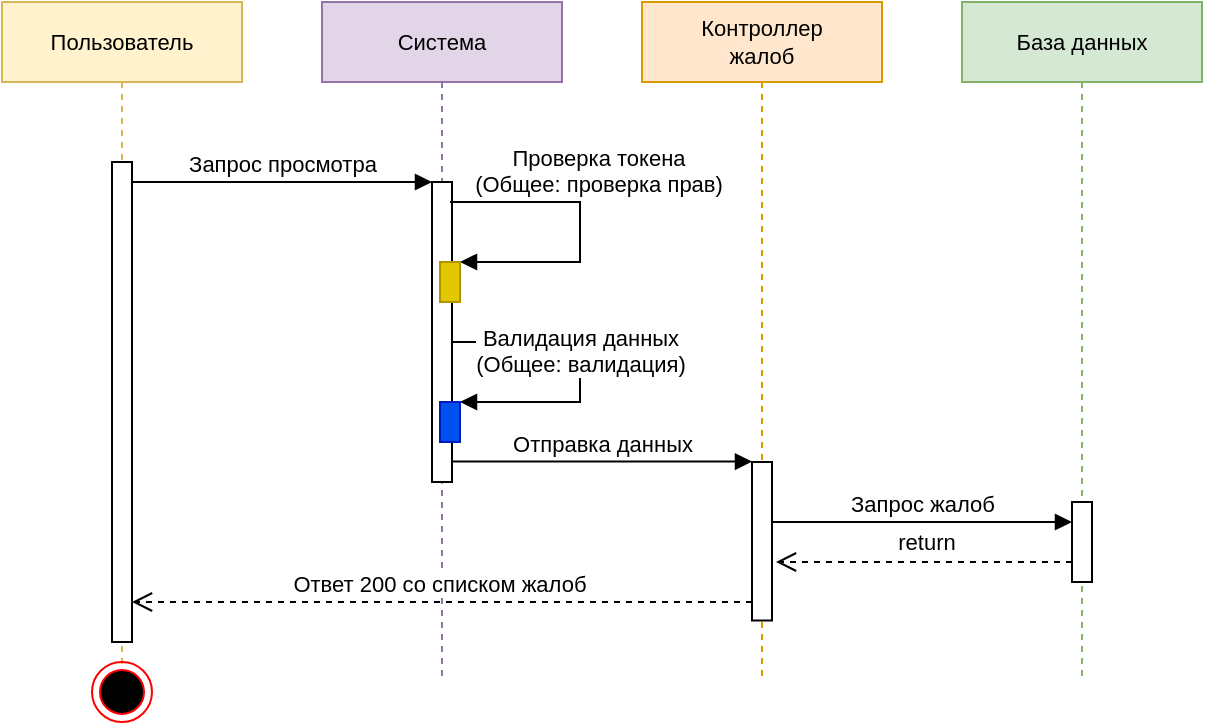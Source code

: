 <mxfile version="24.7.8" pages="3">
  <diagram name="Просмотр списка" id="WLpER7HhtPFDGSR4b99s">
    <mxGraphModel dx="915" dy="823" grid="1" gridSize="10" guides="1" tooltips="1" connect="1" arrows="1" fold="1" page="1" pageScale="1" pageWidth="827" pageHeight="1169" math="0" shadow="0">
      <root>
        <mxCell id="0" />
        <mxCell id="1" parent="0" />
        <mxCell id="6CfevL401TpcAi5JXh_l-1" value="Пользователь" style="shape=umlLifeline;perimeter=lifelinePerimeter;whiteSpace=wrap;html=1;container=1;collapsible=0;recursiveResize=0;outlineConnect=0;labelBackgroundColor=none;strokeColor=#d6b656;fontFamily=Helvetica;fontSize=11;fillColor=#fff2cc;" vertex="1" parent="1">
          <mxGeometry x="80" y="40" width="120" height="340" as="geometry" />
        </mxCell>
        <mxCell id="6CfevL401TpcAi5JXh_l-2" value="" style="html=1;points=[];perimeter=orthogonalPerimeter;labelBackgroundColor=none;strokeColor=#000000;fontFamily=Helvetica;fontSize=11;fontColor=default;fillColor=default;" vertex="1" parent="6CfevL401TpcAi5JXh_l-1">
          <mxGeometry x="55" y="80" width="10" height="240" as="geometry" />
        </mxCell>
        <mxCell id="6CfevL401TpcAi5JXh_l-4" value="Система" style="shape=umlLifeline;perimeter=lifelinePerimeter;whiteSpace=wrap;html=1;container=1;collapsible=0;recursiveResize=0;outlineConnect=0;labelBackgroundColor=none;strokeColor=#9673a6;fontFamily=Helvetica;fontSize=11;fillColor=#e1d5e7;" vertex="1" parent="1">
          <mxGeometry x="240" y="40" width="120" height="340" as="geometry" />
        </mxCell>
        <mxCell id="6CfevL401TpcAi5JXh_l-5" value="Валидация данных&lt;br&gt;(Общее: валидация)" style="html=1;verticalAlign=bottom;endArrow=block;rounded=0;labelBackgroundColor=default;strokeColor=default;fontFamily=Helvetica;fontSize=11;fontColor=default;shape=connector;curved=0;" edge="1" parent="6CfevL401TpcAi5JXh_l-4" target="6CfevL401TpcAi5JXh_l-7">
          <mxGeometry x="0.097" width="80" relative="1" as="geometry">
            <mxPoint x="64" y="170" as="sourcePoint" />
            <mxPoint x="129" y="220" as="targetPoint" />
            <Array as="points">
              <mxPoint x="129" y="170" />
              <mxPoint x="129" y="200" />
              <mxPoint x="99" y="200" />
            </Array>
            <mxPoint as="offset" />
          </mxGeometry>
        </mxCell>
        <mxCell id="6CfevL401TpcAi5JXh_l-6" value="" style="html=1;points=[];perimeter=orthogonalPerimeter;labelBackgroundColor=none;strokeColor=#000000;fontFamily=Helvetica;fontSize=11;fontColor=default;fillColor=default;" vertex="1" parent="6CfevL401TpcAi5JXh_l-4">
          <mxGeometry x="55" y="90" width="10" height="150" as="geometry" />
        </mxCell>
        <mxCell id="6CfevL401TpcAi5JXh_l-7" value="" style="html=1;points=[];perimeter=orthogonalPerimeter;labelBackgroundColor=none;strokeColor=#001DBC;fontFamily=Helvetica;fontSize=11;fontColor=#ffffff;fillColor=#0050ef;" vertex="1" parent="6CfevL401TpcAi5JXh_l-4">
          <mxGeometry x="59" y="200" width="10" height="20" as="geometry" />
        </mxCell>
        <mxCell id="6CfevL401TpcAi5JXh_l-15" value="Проверка токена&lt;br&gt;(Общее: проверка прав)" style="html=1;verticalAlign=bottom;endArrow=block;rounded=0;labelBackgroundColor=default;strokeColor=default;fontFamily=Helvetica;fontSize=11;fontColor=default;shape=connector;curved=0;" edge="1" parent="6CfevL401TpcAi5JXh_l-4" target="6CfevL401TpcAi5JXh_l-16">
          <mxGeometry x="-0.161" y="9" width="80" relative="1" as="geometry">
            <mxPoint x="64" y="100" as="sourcePoint" />
            <mxPoint x="129" y="150" as="targetPoint" />
            <Array as="points">
              <mxPoint x="129" y="100" />
              <mxPoint x="129" y="130" />
              <mxPoint x="99" y="130" />
            </Array>
            <mxPoint as="offset" />
          </mxGeometry>
        </mxCell>
        <mxCell id="6CfevL401TpcAi5JXh_l-16" value="" style="html=1;points=[];perimeter=orthogonalPerimeter;labelBackgroundColor=none;strokeColor=#B09500;fontFamily=Helvetica;fontSize=11;fontColor=#000000;fillColor=#e3c800;" vertex="1" parent="6CfevL401TpcAi5JXh_l-4">
          <mxGeometry x="59" y="130" width="10" height="20" as="geometry" />
        </mxCell>
        <mxCell id="6CfevL401TpcAi5JXh_l-8" value="Отправка данных" style="html=1;verticalAlign=bottom;endArrow=block;rounded=0;labelBackgroundColor=default;strokeColor=default;fontFamily=Helvetica;fontSize=11;fontColor=default;shape=connector;curved=0;" edge="1" parent="6CfevL401TpcAi5JXh_l-4">
          <mxGeometry x="0.003" width="80" relative="1" as="geometry">
            <mxPoint x="65" y="229.76" as="sourcePoint" />
            <mxPoint x="215" y="229.76" as="targetPoint" />
            <Array as="points">
              <mxPoint x="140" y="229.76" />
            </Array>
            <mxPoint as="offset" />
          </mxGeometry>
        </mxCell>
        <mxCell id="6CfevL401TpcAi5JXh_l-9" value="Запрос просмотра" style="html=1;verticalAlign=bottom;endArrow=block;rounded=0;labelBackgroundColor=default;strokeColor=default;fontFamily=Helvetica;fontSize=11;fontColor=default;shape=connector;curved=0;" edge="1" parent="1" source="6CfevL401TpcAi5JXh_l-2" target="6CfevL401TpcAi5JXh_l-6">
          <mxGeometry x="0.003" width="80" relative="1" as="geometry">
            <mxPoint x="140" y="140" as="sourcePoint" />
            <mxPoint x="220" y="140" as="targetPoint" />
            <Array as="points">
              <mxPoint x="220" y="130" />
            </Array>
            <mxPoint as="offset" />
          </mxGeometry>
        </mxCell>
        <mxCell id="6CfevL401TpcAi5JXh_l-10" value="Контроллер&lt;div&gt;жалоб&lt;/div&gt;" style="shape=umlLifeline;perimeter=lifelinePerimeter;whiteSpace=wrap;html=1;container=1;collapsible=0;recursiveResize=0;outlineConnect=0;labelBackgroundColor=none;strokeColor=#d79b00;fontFamily=Helvetica;fontSize=11;fillColor=#ffe6cc;" vertex="1" parent="1">
          <mxGeometry x="400" y="40" width="120" height="340" as="geometry" />
        </mxCell>
        <mxCell id="6CfevL401TpcAi5JXh_l-11" value="" style="html=1;points=[];perimeter=orthogonalPerimeter;labelBackgroundColor=none;strokeColor=#000000;fontFamily=Helvetica;fontSize=11;fontColor=default;fillColor=default;" vertex="1" parent="6CfevL401TpcAi5JXh_l-10">
          <mxGeometry x="55" y="230" width="10" height="79.25" as="geometry" />
        </mxCell>
        <mxCell id="6CfevL401TpcAi5JXh_l-14" value="Ответ 200 со списком жалоб&amp;nbsp;" style="html=1;verticalAlign=bottom;endArrow=open;dashed=1;endSize=8;rounded=0;labelBackgroundColor=default;strokeColor=default;fontFamily=Helvetica;fontSize=11;fontColor=default;shape=connector;curved=0;" edge="1" parent="6CfevL401TpcAi5JXh_l-10">
          <mxGeometry x="0.002" relative="1" as="geometry">
            <mxPoint x="55" y="300" as="sourcePoint" />
            <mxPoint x="-255" y="300" as="targetPoint" />
            <Array as="points">
              <mxPoint x="-60" y="300" />
            </Array>
            <mxPoint as="offset" />
          </mxGeometry>
        </mxCell>
        <mxCell id="6CfevL401TpcAi5JXh_l-3" value="" style="ellipse;html=1;shape=endState;fillColor=#000000;strokeColor=#ff0000;labelBackgroundColor=none;fontFamily=Helvetica;fontSize=11;fontColor=default;" vertex="1" parent="1">
          <mxGeometry x="125" y="370" width="30" height="30" as="geometry" />
        </mxCell>
        <mxCell id="6CfevL401TpcAi5JXh_l-17" value="База данных" style="shape=umlLifeline;perimeter=lifelinePerimeter;whiteSpace=wrap;html=1;container=1;collapsible=0;recursiveResize=0;outlineConnect=0;labelBackgroundColor=none;strokeColor=#82b366;fontFamily=Helvetica;fontSize=11;fillColor=#d5e8d4;" vertex="1" parent="1">
          <mxGeometry x="560" y="40" width="120" height="340" as="geometry" />
        </mxCell>
        <mxCell id="6CfevL401TpcAi5JXh_l-18" value="" style="html=1;points=[];perimeter=orthogonalPerimeter;labelBackgroundColor=none;strokeColor=#000000;fontFamily=Helvetica;fontSize=11;fontColor=default;fillColor=default;" vertex="1" parent="6CfevL401TpcAi5JXh_l-17">
          <mxGeometry x="55" y="250" width="10" height="40" as="geometry" />
        </mxCell>
        <mxCell id="6CfevL401TpcAi5JXh_l-19" value="" style="html=1;verticalAlign=bottom;endArrow=open;dashed=1;endSize=8;rounded=0;labelBackgroundColor=default;strokeColor=default;fontFamily=Helvetica;fontSize=11;fontColor=default;shape=connector;curved=0;" edge="1" parent="6CfevL401TpcAi5JXh_l-17">
          <mxGeometry x="0.002" relative="1" as="geometry">
            <mxPoint x="55" y="280" as="sourcePoint" />
            <mxPoint x="-93" y="280" as="targetPoint" />
            <Array as="points">
              <mxPoint x="-40" y="280" />
              <mxPoint x="-60" y="280" />
            </Array>
            <mxPoint as="offset" />
          </mxGeometry>
        </mxCell>
        <mxCell id="6CfevL401TpcAi5JXh_l-20" value="return" style="edgeLabel;html=1;align=center;verticalAlign=middle;resizable=0;points=[];fontFamily=Helvetica;fontSize=11;fontColor=default;labelBackgroundColor=default;" vertex="1" connectable="0" parent="6CfevL401TpcAi5JXh_l-19">
          <mxGeometry x="-0.095" relative="1" as="geometry">
            <mxPoint x="-6" y="-10" as="offset" />
          </mxGeometry>
        </mxCell>
        <mxCell id="6CfevL401TpcAi5JXh_l-21" value="Запрос жалоб" style="html=1;verticalAlign=bottom;endArrow=block;rounded=0;labelBackgroundColor=default;strokeColor=default;fontFamily=Helvetica;fontSize=11;fontColor=default;shape=connector;curved=0;" edge="1" parent="6CfevL401TpcAi5JXh_l-17">
          <mxGeometry x="0.003" width="80" relative="1" as="geometry">
            <mxPoint x="-95" y="260" as="sourcePoint" />
            <mxPoint x="55" y="260" as="targetPoint" />
            <Array as="points" />
            <mxPoint as="offset" />
          </mxGeometry>
        </mxCell>
      </root>
    </mxGraphModel>
  </diagram>
  <diagram id="QWwD9rlb6Z4XcuM7Vq__" name="Создание">
    <mxGraphModel dx="1098" dy="988" grid="1" gridSize="10" guides="1" tooltips="1" connect="1" arrows="1" fold="1" page="1" pageScale="1" pageWidth="827" pageHeight="1169" math="0" shadow="0">
      <root>
        <mxCell id="0" />
        <mxCell id="1" parent="0" />
        <mxCell id="SdUugt3zzsbX-1ndWF5b-1" value="Система" style="shape=umlLifeline;perimeter=lifelinePerimeter;whiteSpace=wrap;html=1;container=1;collapsible=0;recursiveResize=0;outlineConnect=0;labelBackgroundColor=none;strokeColor=#9673a6;fontFamily=Helvetica;fontSize=11;fillColor=#e1d5e7;" vertex="1" parent="1">
          <mxGeometry x="200" y="40" width="120" height="350" as="geometry" />
        </mxCell>
        <mxCell id="SdUugt3zzsbX-1ndWF5b-2" value="Валидация данных&lt;br&gt;(Общее: валидация)" style="html=1;verticalAlign=bottom;endArrow=block;rounded=0;labelBackgroundColor=default;strokeColor=default;fontFamily=Helvetica;fontSize=11;fontColor=default;shape=connector;curved=0;" edge="1" parent="SdUugt3zzsbX-1ndWF5b-1" target="SdUugt3zzsbX-1ndWF5b-4">
          <mxGeometry x="0.097" width="80" relative="1" as="geometry">
            <mxPoint x="65" y="184" as="sourcePoint" />
            <mxPoint x="130" y="234" as="targetPoint" />
            <Array as="points">
              <mxPoint x="130" y="184" />
              <mxPoint x="130" y="214" />
              <mxPoint x="100" y="214" />
            </Array>
            <mxPoint as="offset" />
          </mxGeometry>
        </mxCell>
        <mxCell id="SdUugt3zzsbX-1ndWF5b-3" value="" style="html=1;points=[];perimeter=orthogonalPerimeter;labelBackgroundColor=none;strokeColor=#000000;fontFamily=Helvetica;fontSize=11;fontColor=default;fillColor=default;" vertex="1" parent="SdUugt3zzsbX-1ndWF5b-1">
          <mxGeometry x="55" y="90" width="10" height="180" as="geometry" />
        </mxCell>
        <mxCell id="SdUugt3zzsbX-1ndWF5b-4" value="" style="html=1;points=[];perimeter=orthogonalPerimeter;labelBackgroundColor=none;strokeColor=#001DBC;fontFamily=Helvetica;fontSize=11;fontColor=#ffffff;fillColor=#0050ef;" vertex="1" parent="SdUugt3zzsbX-1ndWF5b-1">
          <mxGeometry x="60" y="214" width="10" height="20" as="geometry" />
        </mxCell>
        <mxCell id="SdUugt3zzsbX-1ndWF5b-5" value="" style="html=1;points=[];perimeter=orthogonalPerimeter;labelBackgroundColor=none;strokeColor=#B09500;fontFamily=Helvetica;fontSize=11;fontColor=#000000;fillColor=#e3c800;" vertex="1" parent="SdUugt3zzsbX-1ndWF5b-1">
          <mxGeometry x="60" y="140" width="10" height="20" as="geometry" />
        </mxCell>
        <mxCell id="SdUugt3zzsbX-1ndWF5b-6" value="Проверка токена&lt;br&gt;(Общее: проверка прав)" style="html=1;verticalAlign=bottom;endArrow=block;rounded=0;labelBackgroundColor=default;strokeColor=default;fontFamily=Helvetica;fontSize=11;fontColor=default;shape=connector;curved=0;" edge="1" parent="SdUugt3zzsbX-1ndWF5b-1" target="SdUugt3zzsbX-1ndWF5b-5">
          <mxGeometry x="-0.161" y="10" width="80" relative="1" as="geometry">
            <mxPoint x="65" y="110" as="sourcePoint" />
            <mxPoint x="130" y="160" as="targetPoint" />
            <Array as="points">
              <mxPoint x="130" y="110" />
              <mxPoint x="130" y="140" />
              <mxPoint x="100" y="140" />
            </Array>
            <mxPoint x="10" y="10" as="offset" />
          </mxGeometry>
        </mxCell>
        <mxCell id="SdUugt3zzsbX-1ndWF5b-7" value="Пользователь" style="shape=umlLifeline;perimeter=lifelinePerimeter;whiteSpace=wrap;html=1;container=1;collapsible=0;recursiveResize=0;outlineConnect=0;labelBackgroundColor=none;strokeColor=#d6b656;fontFamily=Helvetica;fontSize=11;fillColor=#fff2cc;" vertex="1" parent="1">
          <mxGeometry x="40" y="40" width="120" height="350" as="geometry" />
        </mxCell>
        <mxCell id="SdUugt3zzsbX-1ndWF5b-8" value="" style="html=1;points=[];perimeter=orthogonalPerimeter;labelBackgroundColor=none;strokeColor=#000000;fontFamily=Helvetica;fontSize=11;fontColor=default;fillColor=default;" vertex="1" parent="SdUugt3zzsbX-1ndWF5b-7">
          <mxGeometry x="55" y="80" width="10" height="250" as="geometry" />
        </mxCell>
        <mxCell id="SdUugt3zzsbX-1ndWF5b-9" value="" style="ellipse;html=1;shape=endState;fillColor=#000000;strokeColor=#ff0000;labelBackgroundColor=none;fontFamily=Helvetica;fontSize=11;fontColor=default;" vertex="1" parent="SdUugt3zzsbX-1ndWF5b-7">
          <mxGeometry x="45" y="340" width="30" height="30" as="geometry" />
        </mxCell>
        <mxCell id="SdUugt3zzsbX-1ndWF5b-10" value="Запрос создания" style="html=1;verticalAlign=bottom;endArrow=block;rounded=0;labelBackgroundColor=default;strokeColor=default;fontFamily=Helvetica;fontSize=11;fontColor=default;shape=connector;curved=0;" edge="1" parent="1" source="SdUugt3zzsbX-1ndWF5b-8" target="SdUugt3zzsbX-1ndWF5b-3">
          <mxGeometry x="0.003" width="80" relative="1" as="geometry">
            <mxPoint x="100" y="140" as="sourcePoint" />
            <mxPoint x="180" y="140" as="targetPoint" />
            <Array as="points">
              <mxPoint x="180" y="130" />
            </Array>
            <mxPoint as="offset" />
          </mxGeometry>
        </mxCell>
        <mxCell id="SdUugt3zzsbX-1ndWF5b-11" value="Контроллер&lt;div&gt;жалоб&lt;/div&gt;" style="shape=umlLifeline;perimeter=lifelinePerimeter;whiteSpace=wrap;html=1;container=1;collapsible=0;recursiveResize=0;outlineConnect=0;labelBackgroundColor=none;strokeColor=#d79b00;fontFamily=Helvetica;fontSize=11;fillColor=#ffe6cc;" vertex="1" parent="1">
          <mxGeometry x="360" y="40" width="120" height="350" as="geometry" />
        </mxCell>
        <mxCell id="SdUugt3zzsbX-1ndWF5b-12" value="" style="html=1;points=[];perimeter=orthogonalPerimeter;labelBackgroundColor=none;strokeColor=#000000;fontFamily=Helvetica;fontSize=11;fontColor=default;fillColor=default;" vertex="1" parent="SdUugt3zzsbX-1ndWF5b-11">
          <mxGeometry x="55" y="260" width="10" height="60" as="geometry" />
        </mxCell>
        <mxCell id="SdUugt3zzsbX-1ndWF5b-13" value="Отправка данных" style="html=1;verticalAlign=bottom;endArrow=block;rounded=0;labelBackgroundColor=default;strokeColor=default;fontFamily=Helvetica;fontSize=11;fontColor=default;shape=connector;curved=0;" edge="1" parent="SdUugt3zzsbX-1ndWF5b-11">
          <mxGeometry x="0.003" width="80" relative="1" as="geometry">
            <mxPoint x="-95" y="260" as="sourcePoint" />
            <mxPoint x="55" y="260" as="targetPoint" />
            <Array as="points">
              <mxPoint x="-20" y="260" />
            </Array>
            <mxPoint as="offset" />
          </mxGeometry>
        </mxCell>
        <mxCell id="SdUugt3zzsbX-1ndWF5b-14" value="База данных" style="shape=umlLifeline;perimeter=lifelinePerimeter;whiteSpace=wrap;html=1;container=1;collapsible=0;recursiveResize=0;outlineConnect=0;labelBackgroundColor=none;strokeColor=#82b366;fontFamily=Helvetica;fontSize=11;fillColor=#d5e8d4;" vertex="1" parent="1">
          <mxGeometry x="520" y="40" width="120" height="350" as="geometry" />
        </mxCell>
        <mxCell id="SdUugt3zzsbX-1ndWF5b-15" value="" style="html=1;points=[];perimeter=orthogonalPerimeter;labelBackgroundColor=none;strokeColor=#000000;fontFamily=Helvetica;fontSize=11;fontColor=default;fillColor=default;" vertex="1" parent="SdUugt3zzsbX-1ndWF5b-14">
          <mxGeometry x="55" y="270" width="10" height="30" as="geometry" />
        </mxCell>
        <mxCell id="SdUugt3zzsbX-1ndWF5b-16" value="return" style="html=1;verticalAlign=bottom;endArrow=open;dashed=1;endSize=8;rounded=0;labelBackgroundColor=default;strokeColor=default;fontFamily=Helvetica;fontSize=11;fontColor=default;shape=connector;curved=0;" edge="1" parent="SdUugt3zzsbX-1ndWF5b-14">
          <mxGeometry x="0.002" relative="1" as="geometry">
            <mxPoint x="53" y="290" as="sourcePoint" />
            <mxPoint x="-95" y="290" as="targetPoint" />
            <Array as="points">
              <mxPoint x="-42" y="290" />
              <mxPoint x="-62" y="290" />
            </Array>
            <mxPoint as="offset" />
          </mxGeometry>
        </mxCell>
        <mxCell id="SdUugt3zzsbX-1ndWF5b-17" value="Запись жалобы" style="html=1;verticalAlign=bottom;endArrow=block;rounded=0;labelBackgroundColor=default;strokeColor=default;fontFamily=Helvetica;fontSize=11;fontColor=default;shape=connector;curved=0;" edge="1" parent="SdUugt3zzsbX-1ndWF5b-14">
          <mxGeometry x="0.003" width="80" relative="1" as="geometry">
            <mxPoint x="-95" y="270" as="sourcePoint" />
            <mxPoint x="55" y="270" as="targetPoint" />
            <Array as="points" />
            <mxPoint as="offset" />
          </mxGeometry>
        </mxCell>
        <mxCell id="SdUugt3zzsbX-1ndWF5b-18" value="Ответ 201 с данными о жалобе" style="html=1;verticalAlign=bottom;endArrow=open;dashed=1;endSize=8;rounded=0;labelBackgroundColor=default;strokeColor=default;fontFamily=Helvetica;fontSize=11;fontColor=default;shape=connector;curved=0;" edge="1" parent="1">
          <mxGeometry x="0.002" relative="1" as="geometry">
            <mxPoint x="414" y="350" as="sourcePoint" />
            <mxPoint x="104" y="350" as="targetPoint" />
            <Array as="points" />
            <mxPoint as="offset" />
          </mxGeometry>
        </mxCell>
      </root>
    </mxGraphModel>
  </diagram>
  <diagram id="yhtU10xI_VbeDkPsVbR5" name="Удаление">
    <mxGraphModel dx="1098" dy="988" grid="1" gridSize="10" guides="1" tooltips="1" connect="1" arrows="1" fold="1" page="1" pageScale="1" pageWidth="827" pageHeight="1169" math="0" shadow="0">
      <root>
        <mxCell id="0" />
        <mxCell id="1" parent="0" />
        <mxCell id="W8jxmMpvKb-RANRof3u6-1" value="Пользователь" style="shape=umlLifeline;perimeter=lifelinePerimeter;whiteSpace=wrap;html=1;container=1;collapsible=0;recursiveResize=0;outlineConnect=0;labelBackgroundColor=none;strokeColor=#d6b656;fontFamily=Helvetica;fontSize=11;fillColor=#fff2cc;" vertex="1" parent="1">
          <mxGeometry x="40" y="40" width="120" height="370" as="geometry" />
        </mxCell>
        <mxCell id="W8jxmMpvKb-RANRof3u6-2" value="" style="html=1;points=[];perimeter=orthogonalPerimeter;labelBackgroundColor=none;strokeColor=#000000;fontFamily=Helvetica;fontSize=11;fontColor=default;fillColor=default;" vertex="1" parent="W8jxmMpvKb-RANRof3u6-1">
          <mxGeometry x="55" y="80" width="10" height="270" as="geometry" />
        </mxCell>
        <mxCell id="W8jxmMpvKb-RANRof3u6-3" value="" style="ellipse;html=1;shape=endState;fillColor=#000000;strokeColor=#ff0000;fontFamily=Helvetica;fontSize=11;fontColor=default;labelBackgroundColor=default;" vertex="1" parent="W8jxmMpvKb-RANRof3u6-1">
          <mxGeometry x="45" y="360" width="30" height="30" as="geometry" />
        </mxCell>
        <mxCell id="W8jxmMpvKb-RANRof3u6-4" value="Система" style="shape=umlLifeline;perimeter=lifelinePerimeter;whiteSpace=wrap;html=1;container=1;collapsible=0;recursiveResize=0;outlineConnect=0;labelBackgroundColor=none;strokeColor=#9673a6;fontFamily=Helvetica;fontSize=11;fillColor=#e1d5e7;" vertex="1" parent="1">
          <mxGeometry x="200" y="40" width="120" height="370" as="geometry" />
        </mxCell>
        <mxCell id="W8jxmMpvKb-RANRof3u6-5" value="Проверка токена&lt;br&gt;(Общее: проверка прав)" style="html=1;verticalAlign=bottom;endArrow=block;rounded=0;labelBackgroundColor=default;strokeColor=default;fontFamily=Helvetica;fontSize=11;fontColor=default;shape=connector;curved=0;" edge="1" parent="W8jxmMpvKb-RANRof3u6-4" source="W8jxmMpvKb-RANRof3u6-6" target="W8jxmMpvKb-RANRof3u6-7">
          <mxGeometry x="-0.161" y="10" width="80" relative="1" as="geometry">
            <mxPoint x="64" y="110" as="sourcePoint" />
            <mxPoint x="130" y="150" as="targetPoint" />
            <Array as="points">
              <mxPoint x="130" y="100" />
              <mxPoint x="130" y="130" />
              <mxPoint x="100" y="130" />
            </Array>
            <mxPoint x="10" y="10" as="offset" />
          </mxGeometry>
        </mxCell>
        <mxCell id="W8jxmMpvKb-RANRof3u6-6" value="" style="html=1;points=[];perimeter=orthogonalPerimeter;labelBackgroundColor=none;strokeColor=#000000;fontFamily=Helvetica;fontSize=11;fontColor=default;fillColor=default;" vertex="1" parent="W8jxmMpvKb-RANRof3u6-4">
          <mxGeometry x="55" y="90" width="10" height="140" as="geometry" />
        </mxCell>
        <mxCell id="W8jxmMpvKb-RANRof3u6-7" value="" style="html=1;points=[];perimeter=orthogonalPerimeter;labelBackgroundColor=none;strokeColor=#B09500;fontFamily=Helvetica;fontSize=11;fontColor=#000000;fillColor=#e3c800;" vertex="1" parent="W8jxmMpvKb-RANRof3u6-4">
          <mxGeometry x="60" y="130" width="10" height="20" as="geometry" />
        </mxCell>
        <mxCell id="W8jxmMpvKb-RANRof3u6-8" value="Валидация данных&lt;br&gt;(Общее: валидация)" style="html=1;verticalAlign=bottom;endArrow=block;rounded=0;labelBackgroundColor=default;strokeColor=default;fontFamily=Helvetica;fontSize=11;fontColor=default;shape=connector;curved=0;" edge="1" parent="W8jxmMpvKb-RANRof3u6-4" target="W8jxmMpvKb-RANRof3u6-9">
          <mxGeometry x="0.097" width="80" relative="1" as="geometry">
            <mxPoint x="65" y="160" as="sourcePoint" />
            <mxPoint x="130" y="210" as="targetPoint" />
            <Array as="points">
              <mxPoint x="130" y="160" />
              <mxPoint x="130" y="190" />
              <mxPoint x="100" y="190" />
            </Array>
            <mxPoint as="offset" />
          </mxGeometry>
        </mxCell>
        <mxCell id="W8jxmMpvKb-RANRof3u6-9" value="" style="html=1;points=[];perimeter=orthogonalPerimeter;labelBackgroundColor=none;strokeColor=#001DBC;fontFamily=Helvetica;fontSize=11;fontColor=#ffffff;fillColor=#0050ef;" vertex="1" parent="W8jxmMpvKb-RANRof3u6-4">
          <mxGeometry x="60" y="190" width="10" height="20" as="geometry" />
        </mxCell>
        <mxCell id="W8jxmMpvKb-RANRof3u6-10" value="Запрос удаления" style="html=1;verticalAlign=bottom;endArrow=block;rounded=0;labelBackgroundColor=default;strokeColor=default;fontFamily=Helvetica;fontSize=11;fontColor=default;shape=connector;curved=0;" edge="1" parent="1" source="W8jxmMpvKb-RANRof3u6-2" target="W8jxmMpvKb-RANRof3u6-6">
          <mxGeometry x="0.003" width="80" relative="1" as="geometry">
            <mxPoint x="100" y="140" as="sourcePoint" />
            <mxPoint x="180" y="140" as="targetPoint" />
            <Array as="points">
              <mxPoint x="180" y="130" />
            </Array>
            <mxPoint as="offset" />
          </mxGeometry>
        </mxCell>
        <mxCell id="W8jxmMpvKb-RANRof3u6-11" value="Контроллер&lt;div&gt;жалоб&lt;/div&gt;" style="shape=umlLifeline;perimeter=lifelinePerimeter;whiteSpace=wrap;html=1;container=1;collapsible=0;recursiveResize=0;outlineConnect=0;labelBackgroundColor=none;strokeColor=#d79b00;fontFamily=Helvetica;fontSize=11;fillColor=#ffe6cc;" vertex="1" parent="1">
          <mxGeometry x="360" y="40" width="120" height="370" as="geometry" />
        </mxCell>
        <mxCell id="W8jxmMpvKb-RANRof3u6-12" value="" style="html=1;points=[];perimeter=orthogonalPerimeter;labelBackgroundColor=none;strokeColor=#000000;fontFamily=Helvetica;fontSize=11;fontColor=default;fillColor=default;" vertex="1" parent="W8jxmMpvKb-RANRof3u6-11">
          <mxGeometry x="55" y="220" width="10" height="120" as="geometry" />
        </mxCell>
        <mxCell id="W8jxmMpvKb-RANRof3u6-13" value="Поиск жалобы&lt;br&gt;(Общее: поиск по id)" style="html=1;verticalAlign=bottom;endArrow=block;rounded=0;labelBackgroundColor=default;strokeColor=default;fontFamily=Helvetica;fontSize=11;fontColor=default;shape=connector;curved=0;" edge="1" parent="W8jxmMpvKb-RANRof3u6-11" target="W8jxmMpvKb-RANRof3u6-14">
          <mxGeometry x="-0.161" width="80" relative="1" as="geometry">
            <mxPoint x="65" y="230" as="sourcePoint" />
            <mxPoint x="130" y="280" as="targetPoint" />
            <Array as="points">
              <mxPoint x="130" y="230" />
              <mxPoint x="130" y="260" />
              <mxPoint x="100" y="260" />
            </Array>
            <mxPoint as="offset" />
          </mxGeometry>
        </mxCell>
        <mxCell id="W8jxmMpvKb-RANRof3u6-14" value="" style="html=1;points=[];perimeter=orthogonalPerimeter;labelBackgroundColor=none;strokeColor=#488F00;fontFamily=Helvetica;fontSize=11;fontColor=#ffffff;fillColor=#66CC00;" vertex="1" parent="W8jxmMpvKb-RANRof3u6-11">
          <mxGeometry x="60" y="260" width="10" height="20" as="geometry" />
        </mxCell>
        <mxCell id="W8jxmMpvKb-RANRof3u6-15" value="База данных" style="shape=umlLifeline;perimeter=lifelinePerimeter;whiteSpace=wrap;html=1;container=1;collapsible=0;recursiveResize=0;outlineConnect=0;labelBackgroundColor=none;strokeColor=#82b366;fontFamily=Helvetica;fontSize=11;fillColor=#d5e8d4;" vertex="1" parent="1">
          <mxGeometry x="520" y="40" width="120" height="370" as="geometry" />
        </mxCell>
        <mxCell id="W8jxmMpvKb-RANRof3u6-16" value="" style="html=1;points=[];perimeter=orthogonalPerimeter;labelBackgroundColor=none;strokeColor=#000000;fontFamily=Helvetica;fontSize=11;fontColor=default;fillColor=default;" vertex="1" parent="W8jxmMpvKb-RANRof3u6-15">
          <mxGeometry x="55" y="300" width="10" height="30" as="geometry" />
        </mxCell>
        <mxCell id="W8jxmMpvKb-RANRof3u6-17" value="Передача данных" style="html=1;verticalAlign=bottom;endArrow=block;rounded=0;labelBackgroundColor=default;strokeColor=default;fontFamily=Helvetica;fontSize=11;fontColor=default;shape=connector;curved=0;" edge="1" parent="1" source="W8jxmMpvKb-RANRof3u6-6" target="W8jxmMpvKb-RANRof3u6-12">
          <mxGeometry x="0.003" width="80" relative="1" as="geometry">
            <mxPoint x="266" y="210" as="sourcePoint" />
            <mxPoint x="416" y="210" as="targetPoint" />
            <Array as="points">
              <mxPoint x="300" y="260" />
              <mxPoint x="350" y="260" />
            </Array>
            <mxPoint as="offset" />
          </mxGeometry>
        </mxCell>
        <mxCell id="W8jxmMpvKb-RANRof3u6-18" value="Удаление жалобы" style="html=1;verticalAlign=bottom;endArrow=block;rounded=0;labelBackgroundColor=default;strokeColor=default;fontFamily=Helvetica;fontSize=11;fontColor=default;shape=connector;curved=0;" edge="1" parent="1" source="W8jxmMpvKb-RANRof3u6-12" target="W8jxmMpvKb-RANRof3u6-16">
          <mxGeometry x="0.003" width="80" relative="1" as="geometry">
            <mxPoint x="425" y="229.8" as="sourcePoint" />
            <mxPoint x="575" y="229.8" as="targetPoint" />
            <Array as="points">
              <mxPoint x="460" y="340" />
              <mxPoint x="500" y="340" />
            </Array>
            <mxPoint as="offset" />
          </mxGeometry>
        </mxCell>
        <mxCell id="W8jxmMpvKb-RANRof3u6-19" value="" style="html=1;verticalAlign=bottom;endArrow=open;dashed=1;endSize=8;rounded=0;labelBackgroundColor=default;strokeColor=default;fontFamily=Helvetica;fontSize=11;fontColor=default;shape=connector;curved=0;" edge="1" parent="1" source="W8jxmMpvKb-RANRof3u6-16" target="W8jxmMpvKb-RANRof3u6-12">
          <mxGeometry x="0.002" relative="1" as="geometry">
            <mxPoint x="573" y="239.8" as="sourcePoint" />
            <mxPoint x="425" y="239.8" as="targetPoint" />
            <Array as="points">
              <mxPoint x="520" y="360" />
            </Array>
            <mxPoint as="offset" />
          </mxGeometry>
        </mxCell>
        <mxCell id="W8jxmMpvKb-RANRof3u6-20" value="return" style="edgeLabel;html=1;align=center;verticalAlign=middle;resizable=0;points=[];fontFamily=Helvetica;fontSize=11;fontColor=default;labelBackgroundColor=default;" vertex="1" connectable="0" parent="W8jxmMpvKb-RANRof3u6-19">
          <mxGeometry x="-0.095" relative="1" as="geometry">
            <mxPoint x="-6" y="-10" as="offset" />
          </mxGeometry>
        </mxCell>
        <mxCell id="W8jxmMpvKb-RANRof3u6-21" value="" style="html=1;verticalAlign=bottom;endArrow=open;dashed=1;endSize=8;rounded=0;labelBackgroundColor=default;strokeColor=default;fontFamily=Helvetica;fontSize=11;fontColor=default;shape=connector;curved=0;" edge="1" parent="1">
          <mxGeometry x="0.002" relative="1" as="geometry">
            <mxPoint x="413" y="370.0" as="sourcePoint" />
            <mxPoint x="103.0" y="370.0" as="targetPoint" />
            <Array as="points">
              <mxPoint x="258" y="370" />
            </Array>
            <mxPoint as="offset" />
          </mxGeometry>
        </mxCell>
        <mxCell id="W8jxmMpvKb-RANRof3u6-22" value="Ответ 204" style="edgeLabel;html=1;align=center;verticalAlign=middle;resizable=0;points=[];fontFamily=Helvetica;fontSize=11;fontColor=default;labelBackgroundColor=default;" vertex="1" connectable="0" parent="W8jxmMpvKb-RANRof3u6-21">
          <mxGeometry x="-0.095" relative="1" as="geometry">
            <mxPoint x="-6" y="-10" as="offset" />
          </mxGeometry>
        </mxCell>
      </root>
    </mxGraphModel>
  </diagram>
</mxfile>
